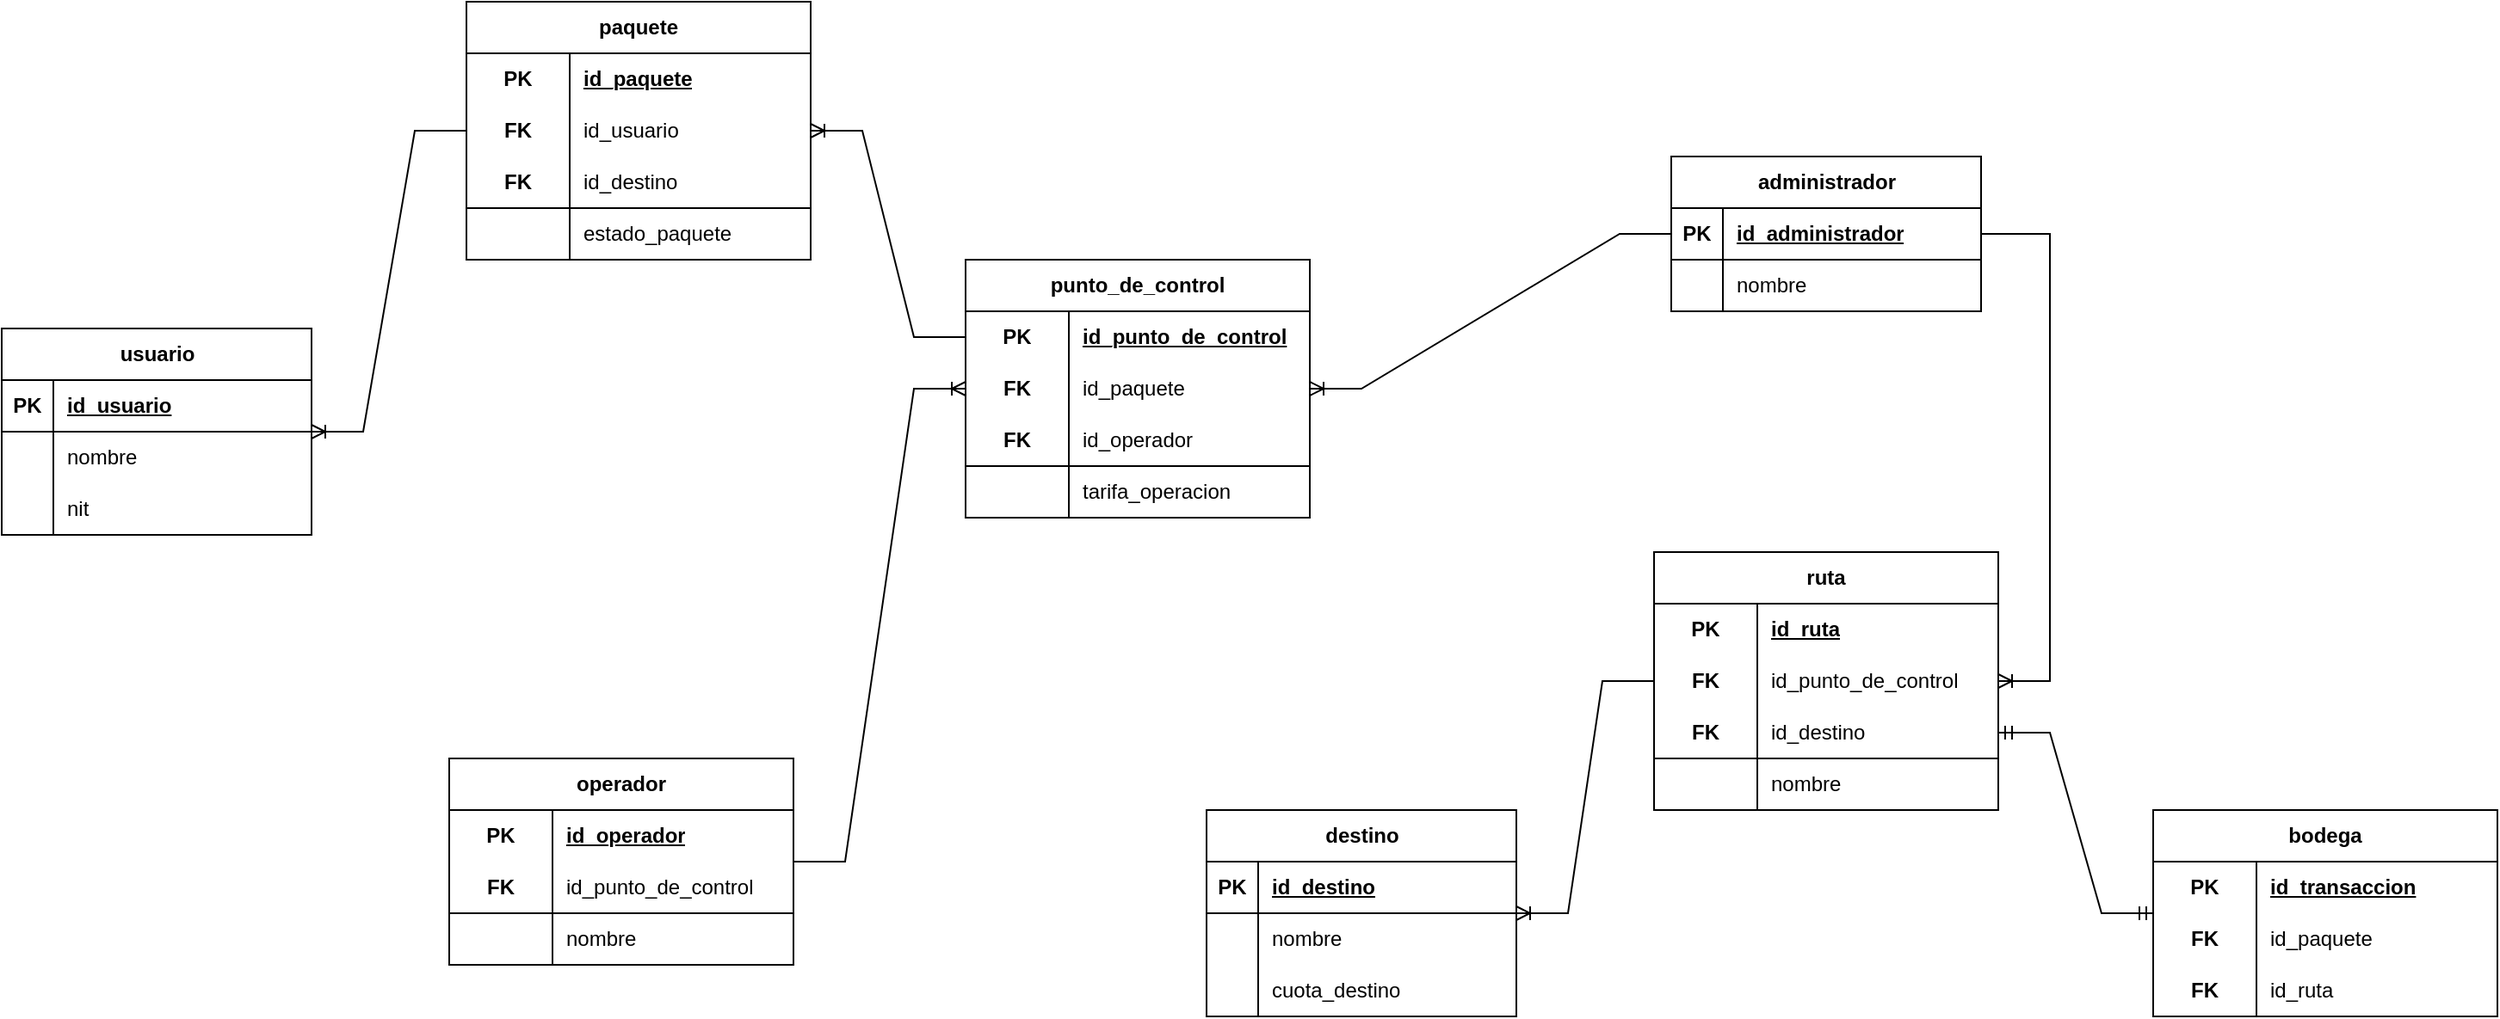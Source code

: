<mxfile version="24.1.0" type="device">
  <diagram id="ZozHnDxV8kg3TTQQIBFo" name="Página-1">
    <mxGraphModel dx="1035" dy="558" grid="0" gridSize="10" guides="1" tooltips="1" connect="1" arrows="1" fold="1" page="1" pageScale="1" pageWidth="850" pageHeight="1100" math="0" shadow="0">
      <root>
        <mxCell id="0" />
        <mxCell id="1" parent="0" />
        <mxCell id="8LuwT_HgkEghB61mVPU8-4" value="&lt;font style=&quot;vertical-align: inherit;&quot;&gt;&lt;font style=&quot;vertical-align: inherit;&quot;&gt;administrador&lt;/font&gt;&lt;/font&gt;" style="shape=table;startSize=30;container=1;collapsible=1;childLayout=tableLayout;fixedRows=1;rowLines=0;fontStyle=1;align=center;resizeLast=1;html=1;" vertex="1" parent="1">
          <mxGeometry x="1080" y="120" width="180" height="90" as="geometry" />
        </mxCell>
        <mxCell id="8LuwT_HgkEghB61mVPU8-5" value="" style="shape=tableRow;horizontal=0;startSize=0;swimlaneHead=0;swimlaneBody=0;fillColor=none;collapsible=0;dropTarget=0;points=[[0,0.5],[1,0.5]];portConstraint=eastwest;top=0;left=0;right=0;bottom=1;" vertex="1" parent="8LuwT_HgkEghB61mVPU8-4">
          <mxGeometry y="30" width="180" height="30" as="geometry" />
        </mxCell>
        <mxCell id="8LuwT_HgkEghB61mVPU8-6" value="PK" style="shape=partialRectangle;connectable=0;fillColor=none;top=0;left=0;bottom=0;right=0;fontStyle=1;overflow=hidden;whiteSpace=wrap;html=1;" vertex="1" parent="8LuwT_HgkEghB61mVPU8-5">
          <mxGeometry width="30" height="30" as="geometry">
            <mxRectangle width="30" height="30" as="alternateBounds" />
          </mxGeometry>
        </mxCell>
        <mxCell id="8LuwT_HgkEghB61mVPU8-7" value="&lt;font style=&quot;vertical-align: inherit;&quot;&gt;&lt;font style=&quot;vertical-align: inherit;&quot;&gt;id_administrador&lt;/font&gt;&lt;/font&gt;" style="shape=partialRectangle;connectable=0;fillColor=none;top=0;left=0;bottom=0;right=0;align=left;spacingLeft=6;fontStyle=5;overflow=hidden;whiteSpace=wrap;html=1;" vertex="1" parent="8LuwT_HgkEghB61mVPU8-5">
          <mxGeometry x="30" width="150" height="30" as="geometry">
            <mxRectangle width="150" height="30" as="alternateBounds" />
          </mxGeometry>
        </mxCell>
        <mxCell id="8LuwT_HgkEghB61mVPU8-8" value="" style="shape=tableRow;horizontal=0;startSize=0;swimlaneHead=0;swimlaneBody=0;fillColor=none;collapsible=0;dropTarget=0;points=[[0,0.5],[1,0.5]];portConstraint=eastwest;top=0;left=0;right=0;bottom=0;" vertex="1" parent="8LuwT_HgkEghB61mVPU8-4">
          <mxGeometry y="60" width="180" height="30" as="geometry" />
        </mxCell>
        <mxCell id="8LuwT_HgkEghB61mVPU8-9" value="" style="shape=partialRectangle;connectable=0;fillColor=none;top=0;left=0;bottom=0;right=0;editable=1;overflow=hidden;whiteSpace=wrap;html=1;" vertex="1" parent="8LuwT_HgkEghB61mVPU8-8">
          <mxGeometry width="30" height="30" as="geometry">
            <mxRectangle width="30" height="30" as="alternateBounds" />
          </mxGeometry>
        </mxCell>
        <mxCell id="8LuwT_HgkEghB61mVPU8-10" value="&lt;font style=&quot;vertical-align: inherit;&quot;&gt;&lt;font style=&quot;vertical-align: inherit;&quot;&gt;nombre&lt;/font&gt;&lt;/font&gt;" style="shape=partialRectangle;connectable=0;fillColor=none;top=0;left=0;bottom=0;right=0;align=left;spacingLeft=6;overflow=hidden;whiteSpace=wrap;html=1;" vertex="1" parent="8LuwT_HgkEghB61mVPU8-8">
          <mxGeometry x="30" width="150" height="30" as="geometry">
            <mxRectangle width="150" height="30" as="alternateBounds" />
          </mxGeometry>
        </mxCell>
        <mxCell id="8LuwT_HgkEghB61mVPU8-17" value="&lt;font style=&quot;vertical-align: inherit;&quot;&gt;&lt;font style=&quot;vertical-align: inherit;&quot;&gt;operador&lt;/font&gt;&lt;/font&gt;" style="shape=table;startSize=30;container=1;collapsible=1;childLayout=tableLayout;fixedRows=1;rowLines=0;fontStyle=1;align=center;resizeLast=1;html=1;whiteSpace=wrap;" vertex="1" parent="1">
          <mxGeometry x="370" y="470" width="200" height="120" as="geometry" />
        </mxCell>
        <mxCell id="8LuwT_HgkEghB61mVPU8-18" value="" style="shape=tableRow;horizontal=0;startSize=0;swimlaneHead=0;swimlaneBody=0;fillColor=none;collapsible=0;dropTarget=0;points=[[0,0.5],[1,0.5]];portConstraint=eastwest;top=0;left=0;right=0;bottom=0;html=1;" vertex="1" parent="8LuwT_HgkEghB61mVPU8-17">
          <mxGeometry y="30" width="200" height="30" as="geometry" />
        </mxCell>
        <mxCell id="8LuwT_HgkEghB61mVPU8-19" value="&lt;font style=&quot;vertical-align: inherit;&quot;&gt;&lt;font style=&quot;vertical-align: inherit;&quot;&gt;PK&lt;/font&gt;&lt;/font&gt;" style="shape=partialRectangle;connectable=0;fillColor=none;top=0;left=0;bottom=0;right=0;fontStyle=1;overflow=hidden;html=1;whiteSpace=wrap;" vertex="1" parent="8LuwT_HgkEghB61mVPU8-18">
          <mxGeometry width="60" height="30" as="geometry">
            <mxRectangle width="60" height="30" as="alternateBounds" />
          </mxGeometry>
        </mxCell>
        <mxCell id="8LuwT_HgkEghB61mVPU8-20" value="&lt;font style=&quot;vertical-align: inherit;&quot;&gt;&lt;font style=&quot;vertical-align: inherit;&quot;&gt;id_operador&lt;/font&gt;&lt;/font&gt;" style="shape=partialRectangle;connectable=0;fillColor=none;top=0;left=0;bottom=0;right=0;align=left;spacingLeft=6;fontStyle=5;overflow=hidden;html=1;whiteSpace=wrap;" vertex="1" parent="8LuwT_HgkEghB61mVPU8-18">
          <mxGeometry x="60" width="140" height="30" as="geometry">
            <mxRectangle width="140" height="30" as="alternateBounds" />
          </mxGeometry>
        </mxCell>
        <mxCell id="8LuwT_HgkEghB61mVPU8-21" value="" style="shape=tableRow;horizontal=0;startSize=0;swimlaneHead=0;swimlaneBody=0;fillColor=none;collapsible=0;dropTarget=0;points=[[0,0.5],[1,0.5]];portConstraint=eastwest;top=0;left=0;right=0;bottom=1;html=1;" vertex="1" parent="8LuwT_HgkEghB61mVPU8-17">
          <mxGeometry y="60" width="200" height="30" as="geometry" />
        </mxCell>
        <mxCell id="8LuwT_HgkEghB61mVPU8-22" value="&lt;font style=&quot;vertical-align: inherit;&quot;&gt;&lt;font style=&quot;vertical-align: inherit;&quot;&gt;FK&lt;/font&gt;&lt;/font&gt;" style="shape=partialRectangle;connectable=0;fillColor=none;top=0;left=0;bottom=0;right=0;fontStyle=1;overflow=hidden;html=1;whiteSpace=wrap;" vertex="1" parent="8LuwT_HgkEghB61mVPU8-21">
          <mxGeometry width="60" height="30" as="geometry">
            <mxRectangle width="60" height="30" as="alternateBounds" />
          </mxGeometry>
        </mxCell>
        <mxCell id="8LuwT_HgkEghB61mVPU8-23" value="&lt;font style=&quot;vertical-align: inherit;&quot;&gt;&lt;font style=&quot;vertical-align: inherit;&quot;&gt;id_punto_de_control&lt;/font&gt;&lt;/font&gt;" style="shape=partialRectangle;connectable=0;fillColor=none;top=0;left=0;bottom=0;right=0;align=left;spacingLeft=6;fontStyle=0;overflow=hidden;html=1;whiteSpace=wrap;" vertex="1" parent="8LuwT_HgkEghB61mVPU8-21">
          <mxGeometry x="60" width="140" height="30" as="geometry">
            <mxRectangle width="140" height="30" as="alternateBounds" />
          </mxGeometry>
        </mxCell>
        <mxCell id="8LuwT_HgkEghB61mVPU8-24" value="" style="shape=tableRow;horizontal=0;startSize=0;swimlaneHead=0;swimlaneBody=0;fillColor=none;collapsible=0;dropTarget=0;points=[[0,0.5],[1,0.5]];portConstraint=eastwest;top=0;left=0;right=0;bottom=0;html=1;" vertex="1" parent="8LuwT_HgkEghB61mVPU8-17">
          <mxGeometry y="90" width="200" height="30" as="geometry" />
        </mxCell>
        <mxCell id="8LuwT_HgkEghB61mVPU8-25" value="" style="shape=partialRectangle;connectable=0;fillColor=none;top=0;left=0;bottom=0;right=0;editable=1;overflow=hidden;html=1;whiteSpace=wrap;" vertex="1" parent="8LuwT_HgkEghB61mVPU8-24">
          <mxGeometry width="60" height="30" as="geometry">
            <mxRectangle width="60" height="30" as="alternateBounds" />
          </mxGeometry>
        </mxCell>
        <mxCell id="8LuwT_HgkEghB61mVPU8-26" value="nombre" style="shape=partialRectangle;connectable=0;fillColor=none;top=0;left=0;bottom=0;right=0;align=left;spacingLeft=6;overflow=hidden;html=1;whiteSpace=wrap;" vertex="1" parent="8LuwT_HgkEghB61mVPU8-24">
          <mxGeometry x="60" width="140" height="30" as="geometry">
            <mxRectangle width="140" height="30" as="alternateBounds" />
          </mxGeometry>
        </mxCell>
        <mxCell id="8LuwT_HgkEghB61mVPU8-33" value="punto_de_control" style="shape=table;startSize=30;container=1;collapsible=1;childLayout=tableLayout;fixedRows=1;rowLines=0;fontStyle=1;align=center;resizeLast=1;html=1;whiteSpace=wrap;" vertex="1" parent="1">
          <mxGeometry x="670" y="180" width="200" height="150" as="geometry" />
        </mxCell>
        <mxCell id="8LuwT_HgkEghB61mVPU8-52" value="" style="shape=tableRow;horizontal=0;startSize=0;swimlaneHead=0;swimlaneBody=0;fillColor=none;collapsible=0;dropTarget=0;points=[[0,0.5],[1,0.5]];portConstraint=eastwest;top=0;left=0;right=0;bottom=0;html=1;" vertex="1" parent="8LuwT_HgkEghB61mVPU8-33">
          <mxGeometry y="30" width="200" height="30" as="geometry" />
        </mxCell>
        <mxCell id="8LuwT_HgkEghB61mVPU8-53" value="PK" style="shape=partialRectangle;connectable=0;fillColor=none;top=0;left=0;bottom=0;right=0;fontStyle=1;overflow=hidden;html=1;whiteSpace=wrap;" vertex="1" parent="8LuwT_HgkEghB61mVPU8-52">
          <mxGeometry width="60" height="30" as="geometry">
            <mxRectangle width="60" height="30" as="alternateBounds" />
          </mxGeometry>
        </mxCell>
        <mxCell id="8LuwT_HgkEghB61mVPU8-54" value="id_punto_de_control" style="shape=partialRectangle;connectable=0;fillColor=none;top=0;left=0;bottom=0;right=0;align=left;spacingLeft=6;fontStyle=5;overflow=hidden;html=1;whiteSpace=wrap;" vertex="1" parent="8LuwT_HgkEghB61mVPU8-52">
          <mxGeometry x="60" width="140" height="30" as="geometry">
            <mxRectangle width="140" height="30" as="alternateBounds" />
          </mxGeometry>
        </mxCell>
        <mxCell id="8LuwT_HgkEghB61mVPU8-34" value="" style="shape=tableRow;horizontal=0;startSize=0;swimlaneHead=0;swimlaneBody=0;fillColor=none;collapsible=0;dropTarget=0;points=[[0,0.5],[1,0.5]];portConstraint=eastwest;top=0;left=0;right=0;bottom=0;html=1;" vertex="1" parent="8LuwT_HgkEghB61mVPU8-33">
          <mxGeometry y="60" width="200" height="30" as="geometry" />
        </mxCell>
        <mxCell id="8LuwT_HgkEghB61mVPU8-35" value="FK" style="shape=partialRectangle;connectable=0;fillColor=none;top=0;left=0;bottom=0;right=0;fontStyle=1;overflow=hidden;html=1;whiteSpace=wrap;" vertex="1" parent="8LuwT_HgkEghB61mVPU8-34">
          <mxGeometry width="60" height="30" as="geometry">
            <mxRectangle width="60" height="30" as="alternateBounds" />
          </mxGeometry>
        </mxCell>
        <mxCell id="8LuwT_HgkEghB61mVPU8-36" value="id_paquete" style="shape=partialRectangle;connectable=0;fillColor=none;top=0;left=0;bottom=0;right=0;align=left;spacingLeft=6;fontStyle=0;overflow=hidden;html=1;whiteSpace=wrap;" vertex="1" parent="8LuwT_HgkEghB61mVPU8-34">
          <mxGeometry x="60" width="140" height="30" as="geometry">
            <mxRectangle width="140" height="30" as="alternateBounds" />
          </mxGeometry>
        </mxCell>
        <mxCell id="8LuwT_HgkEghB61mVPU8-37" value="" style="shape=tableRow;horizontal=0;startSize=0;swimlaneHead=0;swimlaneBody=0;fillColor=none;collapsible=0;dropTarget=0;points=[[0,0.5],[1,0.5]];portConstraint=eastwest;top=0;left=0;right=0;bottom=1;html=1;" vertex="1" parent="8LuwT_HgkEghB61mVPU8-33">
          <mxGeometry y="90" width="200" height="30" as="geometry" />
        </mxCell>
        <mxCell id="8LuwT_HgkEghB61mVPU8-38" value="FK" style="shape=partialRectangle;connectable=0;fillColor=none;top=0;left=0;bottom=0;right=0;fontStyle=1;overflow=hidden;html=1;whiteSpace=wrap;" vertex="1" parent="8LuwT_HgkEghB61mVPU8-37">
          <mxGeometry width="60" height="30" as="geometry">
            <mxRectangle width="60" height="30" as="alternateBounds" />
          </mxGeometry>
        </mxCell>
        <mxCell id="8LuwT_HgkEghB61mVPU8-39" value="id_operador" style="shape=partialRectangle;connectable=0;fillColor=none;top=0;left=0;bottom=0;right=0;align=left;spacingLeft=6;fontStyle=0;overflow=hidden;html=1;whiteSpace=wrap;" vertex="1" parent="8LuwT_HgkEghB61mVPU8-37">
          <mxGeometry x="60" width="140" height="30" as="geometry">
            <mxRectangle width="140" height="30" as="alternateBounds" />
          </mxGeometry>
        </mxCell>
        <mxCell id="8LuwT_HgkEghB61mVPU8-40" value="" style="shape=tableRow;horizontal=0;startSize=0;swimlaneHead=0;swimlaneBody=0;fillColor=none;collapsible=0;dropTarget=0;points=[[0,0.5],[1,0.5]];portConstraint=eastwest;top=0;left=0;right=0;bottom=0;html=1;" vertex="1" parent="8LuwT_HgkEghB61mVPU8-33">
          <mxGeometry y="120" width="200" height="30" as="geometry" />
        </mxCell>
        <mxCell id="8LuwT_HgkEghB61mVPU8-41" value="" style="shape=partialRectangle;connectable=0;fillColor=none;top=0;left=0;bottom=0;right=0;editable=1;overflow=hidden;html=1;whiteSpace=wrap;" vertex="1" parent="8LuwT_HgkEghB61mVPU8-40">
          <mxGeometry width="60" height="30" as="geometry">
            <mxRectangle width="60" height="30" as="alternateBounds" />
          </mxGeometry>
        </mxCell>
        <mxCell id="8LuwT_HgkEghB61mVPU8-42" value="tarifa_operacion" style="shape=partialRectangle;connectable=0;fillColor=none;top=0;left=0;bottom=0;right=0;align=left;spacingLeft=6;overflow=hidden;html=1;whiteSpace=wrap;" vertex="1" parent="8LuwT_HgkEghB61mVPU8-40">
          <mxGeometry x="60" width="140" height="30" as="geometry">
            <mxRectangle width="140" height="30" as="alternateBounds" />
          </mxGeometry>
        </mxCell>
        <mxCell id="8LuwT_HgkEghB61mVPU8-68" value="paquete" style="shape=table;startSize=30;container=1;collapsible=1;childLayout=tableLayout;fixedRows=1;rowLines=0;fontStyle=1;align=center;resizeLast=1;html=1;whiteSpace=wrap;" vertex="1" parent="1">
          <mxGeometry x="380" y="30" width="200" height="150" as="geometry" />
        </mxCell>
        <mxCell id="8LuwT_HgkEghB61mVPU8-69" value="" style="shape=tableRow;horizontal=0;startSize=0;swimlaneHead=0;swimlaneBody=0;fillColor=none;collapsible=0;dropTarget=0;points=[[0,0.5],[1,0.5]];portConstraint=eastwest;top=0;left=0;right=0;bottom=0;html=1;" vertex="1" parent="8LuwT_HgkEghB61mVPU8-68">
          <mxGeometry y="30" width="200" height="30" as="geometry" />
        </mxCell>
        <mxCell id="8LuwT_HgkEghB61mVPU8-70" value="PK" style="shape=partialRectangle;connectable=0;fillColor=none;top=0;left=0;bottom=0;right=0;fontStyle=1;overflow=hidden;html=1;whiteSpace=wrap;" vertex="1" parent="8LuwT_HgkEghB61mVPU8-69">
          <mxGeometry width="60" height="30" as="geometry">
            <mxRectangle width="60" height="30" as="alternateBounds" />
          </mxGeometry>
        </mxCell>
        <mxCell id="8LuwT_HgkEghB61mVPU8-71" value="id_paquete" style="shape=partialRectangle;connectable=0;fillColor=none;top=0;left=0;bottom=0;right=0;align=left;spacingLeft=6;fontStyle=5;overflow=hidden;html=1;whiteSpace=wrap;" vertex="1" parent="8LuwT_HgkEghB61mVPU8-69">
          <mxGeometry x="60" width="140" height="30" as="geometry">
            <mxRectangle width="140" height="30" as="alternateBounds" />
          </mxGeometry>
        </mxCell>
        <mxCell id="8LuwT_HgkEghB61mVPU8-72" value="" style="shape=tableRow;horizontal=0;startSize=0;swimlaneHead=0;swimlaneBody=0;fillColor=none;collapsible=0;dropTarget=0;points=[[0,0.5],[1,0.5]];portConstraint=eastwest;top=0;left=0;right=0;bottom=0;html=1;" vertex="1" parent="8LuwT_HgkEghB61mVPU8-68">
          <mxGeometry y="60" width="200" height="30" as="geometry" />
        </mxCell>
        <mxCell id="8LuwT_HgkEghB61mVPU8-73" value="FK" style="shape=partialRectangle;connectable=0;fillColor=none;top=0;left=0;bottom=0;right=0;fontStyle=1;overflow=hidden;html=1;whiteSpace=wrap;" vertex="1" parent="8LuwT_HgkEghB61mVPU8-72">
          <mxGeometry width="60" height="30" as="geometry">
            <mxRectangle width="60" height="30" as="alternateBounds" />
          </mxGeometry>
        </mxCell>
        <mxCell id="8LuwT_HgkEghB61mVPU8-74" value="id_usuario" style="shape=partialRectangle;connectable=0;fillColor=none;top=0;left=0;bottom=0;right=0;align=left;spacingLeft=6;fontStyle=0;overflow=hidden;html=1;whiteSpace=wrap;" vertex="1" parent="8LuwT_HgkEghB61mVPU8-72">
          <mxGeometry x="60" width="140" height="30" as="geometry">
            <mxRectangle width="140" height="30" as="alternateBounds" />
          </mxGeometry>
        </mxCell>
        <mxCell id="8LuwT_HgkEghB61mVPU8-75" value="" style="shape=tableRow;horizontal=0;startSize=0;swimlaneHead=0;swimlaneBody=0;fillColor=none;collapsible=0;dropTarget=0;points=[[0,0.5],[1,0.5]];portConstraint=eastwest;top=0;left=0;right=0;bottom=1;html=1;" vertex="1" parent="8LuwT_HgkEghB61mVPU8-68">
          <mxGeometry y="90" width="200" height="30" as="geometry" />
        </mxCell>
        <mxCell id="8LuwT_HgkEghB61mVPU8-76" value="FK" style="shape=partialRectangle;connectable=0;fillColor=none;top=0;left=0;bottom=0;right=0;fontStyle=1;overflow=hidden;html=1;whiteSpace=wrap;" vertex="1" parent="8LuwT_HgkEghB61mVPU8-75">
          <mxGeometry width="60" height="30" as="geometry">
            <mxRectangle width="60" height="30" as="alternateBounds" />
          </mxGeometry>
        </mxCell>
        <mxCell id="8LuwT_HgkEghB61mVPU8-77" value="id_destino" style="shape=partialRectangle;connectable=0;fillColor=none;top=0;left=0;bottom=0;right=0;align=left;spacingLeft=6;fontStyle=0;overflow=hidden;html=1;whiteSpace=wrap;" vertex="1" parent="8LuwT_HgkEghB61mVPU8-75">
          <mxGeometry x="60" width="140" height="30" as="geometry">
            <mxRectangle width="140" height="30" as="alternateBounds" />
          </mxGeometry>
        </mxCell>
        <mxCell id="8LuwT_HgkEghB61mVPU8-78" value="" style="shape=tableRow;horizontal=0;startSize=0;swimlaneHead=0;swimlaneBody=0;fillColor=none;collapsible=0;dropTarget=0;points=[[0,0.5],[1,0.5]];portConstraint=eastwest;top=0;left=0;right=0;bottom=0;html=1;" vertex="1" parent="8LuwT_HgkEghB61mVPU8-68">
          <mxGeometry y="120" width="200" height="30" as="geometry" />
        </mxCell>
        <mxCell id="8LuwT_HgkEghB61mVPU8-79" value="" style="shape=partialRectangle;connectable=0;fillColor=none;top=0;left=0;bottom=0;right=0;editable=1;overflow=hidden;html=1;whiteSpace=wrap;" vertex="1" parent="8LuwT_HgkEghB61mVPU8-78">
          <mxGeometry width="60" height="30" as="geometry">
            <mxRectangle width="60" height="30" as="alternateBounds" />
          </mxGeometry>
        </mxCell>
        <mxCell id="8LuwT_HgkEghB61mVPU8-80" value="estado_paquete" style="shape=partialRectangle;connectable=0;fillColor=none;top=0;left=0;bottom=0;right=0;align=left;spacingLeft=6;overflow=hidden;html=1;whiteSpace=wrap;" vertex="1" parent="8LuwT_HgkEghB61mVPU8-78">
          <mxGeometry x="60" width="140" height="30" as="geometry">
            <mxRectangle width="140" height="30" as="alternateBounds" />
          </mxGeometry>
        </mxCell>
        <mxCell id="8LuwT_HgkEghB61mVPU8-81" value="ruta" style="shape=table;startSize=30;container=1;collapsible=1;childLayout=tableLayout;fixedRows=1;rowLines=0;fontStyle=1;align=center;resizeLast=1;html=1;whiteSpace=wrap;" vertex="1" parent="1">
          <mxGeometry x="1070" y="350" width="200" height="150" as="geometry" />
        </mxCell>
        <mxCell id="8LuwT_HgkEghB61mVPU8-82" value="" style="shape=tableRow;horizontal=0;startSize=0;swimlaneHead=0;swimlaneBody=0;fillColor=none;collapsible=0;dropTarget=0;points=[[0,0.5],[1,0.5]];portConstraint=eastwest;top=0;left=0;right=0;bottom=0;html=1;" vertex="1" parent="8LuwT_HgkEghB61mVPU8-81">
          <mxGeometry y="30" width="200" height="30" as="geometry" />
        </mxCell>
        <mxCell id="8LuwT_HgkEghB61mVPU8-83" value="PK" style="shape=partialRectangle;connectable=0;fillColor=none;top=0;left=0;bottom=0;right=0;fontStyle=1;overflow=hidden;html=1;whiteSpace=wrap;" vertex="1" parent="8LuwT_HgkEghB61mVPU8-82">
          <mxGeometry width="60" height="30" as="geometry">
            <mxRectangle width="60" height="30" as="alternateBounds" />
          </mxGeometry>
        </mxCell>
        <mxCell id="8LuwT_HgkEghB61mVPU8-84" value="id_ruta" style="shape=partialRectangle;connectable=0;fillColor=none;top=0;left=0;bottom=0;right=0;align=left;spacingLeft=6;fontStyle=5;overflow=hidden;html=1;whiteSpace=wrap;" vertex="1" parent="8LuwT_HgkEghB61mVPU8-82">
          <mxGeometry x="60" width="140" height="30" as="geometry">
            <mxRectangle width="140" height="30" as="alternateBounds" />
          </mxGeometry>
        </mxCell>
        <mxCell id="8LuwT_HgkEghB61mVPU8-85" value="" style="shape=tableRow;horizontal=0;startSize=0;swimlaneHead=0;swimlaneBody=0;fillColor=none;collapsible=0;dropTarget=0;points=[[0,0.5],[1,0.5]];portConstraint=eastwest;top=0;left=0;right=0;bottom=0;html=1;" vertex="1" parent="8LuwT_HgkEghB61mVPU8-81">
          <mxGeometry y="60" width="200" height="30" as="geometry" />
        </mxCell>
        <mxCell id="8LuwT_HgkEghB61mVPU8-86" value="FK" style="shape=partialRectangle;connectable=0;fillColor=none;top=0;left=0;bottom=0;right=0;fontStyle=1;overflow=hidden;html=1;whiteSpace=wrap;" vertex="1" parent="8LuwT_HgkEghB61mVPU8-85">
          <mxGeometry width="60" height="30" as="geometry">
            <mxRectangle width="60" height="30" as="alternateBounds" />
          </mxGeometry>
        </mxCell>
        <mxCell id="8LuwT_HgkEghB61mVPU8-87" value="id_punto_de_control" style="shape=partialRectangle;connectable=0;fillColor=none;top=0;left=0;bottom=0;right=0;align=left;spacingLeft=6;fontStyle=0;overflow=hidden;html=1;whiteSpace=wrap;" vertex="1" parent="8LuwT_HgkEghB61mVPU8-85">
          <mxGeometry x="60" width="140" height="30" as="geometry">
            <mxRectangle width="140" height="30" as="alternateBounds" />
          </mxGeometry>
        </mxCell>
        <mxCell id="8LuwT_HgkEghB61mVPU8-88" value="" style="shape=tableRow;horizontal=0;startSize=0;swimlaneHead=0;swimlaneBody=0;fillColor=none;collapsible=0;dropTarget=0;points=[[0,0.5],[1,0.5]];portConstraint=eastwest;top=0;left=0;right=0;bottom=1;html=1;" vertex="1" parent="8LuwT_HgkEghB61mVPU8-81">
          <mxGeometry y="90" width="200" height="30" as="geometry" />
        </mxCell>
        <mxCell id="8LuwT_HgkEghB61mVPU8-89" value="FK" style="shape=partialRectangle;connectable=0;fillColor=none;top=0;left=0;bottom=0;right=0;fontStyle=1;overflow=hidden;html=1;whiteSpace=wrap;" vertex="1" parent="8LuwT_HgkEghB61mVPU8-88">
          <mxGeometry width="60" height="30" as="geometry">
            <mxRectangle width="60" height="30" as="alternateBounds" />
          </mxGeometry>
        </mxCell>
        <mxCell id="8LuwT_HgkEghB61mVPU8-90" value="id_destino" style="shape=partialRectangle;connectable=0;fillColor=none;top=0;left=0;bottom=0;right=0;align=left;spacingLeft=6;fontStyle=0;overflow=hidden;html=1;whiteSpace=wrap;" vertex="1" parent="8LuwT_HgkEghB61mVPU8-88">
          <mxGeometry x="60" width="140" height="30" as="geometry">
            <mxRectangle width="140" height="30" as="alternateBounds" />
          </mxGeometry>
        </mxCell>
        <mxCell id="8LuwT_HgkEghB61mVPU8-91" value="" style="shape=tableRow;horizontal=0;startSize=0;swimlaneHead=0;swimlaneBody=0;fillColor=none;collapsible=0;dropTarget=0;points=[[0,0.5],[1,0.5]];portConstraint=eastwest;top=0;left=0;right=0;bottom=0;html=1;" vertex="1" parent="8LuwT_HgkEghB61mVPU8-81">
          <mxGeometry y="120" width="200" height="30" as="geometry" />
        </mxCell>
        <mxCell id="8LuwT_HgkEghB61mVPU8-92" value="" style="shape=partialRectangle;connectable=0;fillColor=none;top=0;left=0;bottom=0;right=0;editable=1;overflow=hidden;html=1;whiteSpace=wrap;" vertex="1" parent="8LuwT_HgkEghB61mVPU8-91">
          <mxGeometry width="60" height="30" as="geometry">
            <mxRectangle width="60" height="30" as="alternateBounds" />
          </mxGeometry>
        </mxCell>
        <mxCell id="8LuwT_HgkEghB61mVPU8-93" value="nombre" style="shape=partialRectangle;connectable=0;fillColor=none;top=0;left=0;bottom=0;right=0;align=left;spacingLeft=6;overflow=hidden;html=1;whiteSpace=wrap;" vertex="1" parent="8LuwT_HgkEghB61mVPU8-91">
          <mxGeometry x="60" width="140" height="30" as="geometry">
            <mxRectangle width="140" height="30" as="alternateBounds" />
          </mxGeometry>
        </mxCell>
        <mxCell id="8LuwT_HgkEghB61mVPU8-107" value="usuario" style="shape=table;startSize=30;container=1;collapsible=1;childLayout=tableLayout;fixedRows=1;rowLines=0;fontStyle=1;align=center;resizeLast=1;html=1;" vertex="1" parent="1">
          <mxGeometry x="110" y="220" width="180" height="120" as="geometry" />
        </mxCell>
        <mxCell id="8LuwT_HgkEghB61mVPU8-108" value="" style="shape=tableRow;horizontal=0;startSize=0;swimlaneHead=0;swimlaneBody=0;fillColor=none;collapsible=0;dropTarget=0;points=[[0,0.5],[1,0.5]];portConstraint=eastwest;top=0;left=0;right=0;bottom=1;" vertex="1" parent="8LuwT_HgkEghB61mVPU8-107">
          <mxGeometry y="30" width="180" height="30" as="geometry" />
        </mxCell>
        <mxCell id="8LuwT_HgkEghB61mVPU8-109" value="PK" style="shape=partialRectangle;connectable=0;fillColor=none;top=0;left=0;bottom=0;right=0;fontStyle=1;overflow=hidden;whiteSpace=wrap;html=1;" vertex="1" parent="8LuwT_HgkEghB61mVPU8-108">
          <mxGeometry width="30" height="30" as="geometry">
            <mxRectangle width="30" height="30" as="alternateBounds" />
          </mxGeometry>
        </mxCell>
        <mxCell id="8LuwT_HgkEghB61mVPU8-110" value="&lt;font style=&quot;vertical-align: inherit;&quot;&gt;&lt;font style=&quot;vertical-align: inherit;&quot;&gt;id_usuario&lt;/font&gt;&lt;/font&gt;" style="shape=partialRectangle;connectable=0;fillColor=none;top=0;left=0;bottom=0;right=0;align=left;spacingLeft=6;fontStyle=5;overflow=hidden;whiteSpace=wrap;html=1;" vertex="1" parent="8LuwT_HgkEghB61mVPU8-108">
          <mxGeometry x="30" width="150" height="30" as="geometry">
            <mxRectangle width="150" height="30" as="alternateBounds" />
          </mxGeometry>
        </mxCell>
        <mxCell id="8LuwT_HgkEghB61mVPU8-111" value="" style="shape=tableRow;horizontal=0;startSize=0;swimlaneHead=0;swimlaneBody=0;fillColor=none;collapsible=0;dropTarget=0;points=[[0,0.5],[1,0.5]];portConstraint=eastwest;top=0;left=0;right=0;bottom=0;" vertex="1" parent="8LuwT_HgkEghB61mVPU8-107">
          <mxGeometry y="60" width="180" height="30" as="geometry" />
        </mxCell>
        <mxCell id="8LuwT_HgkEghB61mVPU8-112" value="" style="shape=partialRectangle;connectable=0;fillColor=none;top=0;left=0;bottom=0;right=0;editable=1;overflow=hidden;whiteSpace=wrap;html=1;" vertex="1" parent="8LuwT_HgkEghB61mVPU8-111">
          <mxGeometry width="30" height="30" as="geometry">
            <mxRectangle width="30" height="30" as="alternateBounds" />
          </mxGeometry>
        </mxCell>
        <mxCell id="8LuwT_HgkEghB61mVPU8-113" value="&lt;font style=&quot;vertical-align: inherit;&quot;&gt;&lt;font style=&quot;vertical-align: inherit;&quot;&gt;nombre&lt;/font&gt;&lt;/font&gt;" style="shape=partialRectangle;connectable=0;fillColor=none;top=0;left=0;bottom=0;right=0;align=left;spacingLeft=6;overflow=hidden;whiteSpace=wrap;html=1;" vertex="1" parent="8LuwT_HgkEghB61mVPU8-111">
          <mxGeometry x="30" width="150" height="30" as="geometry">
            <mxRectangle width="150" height="30" as="alternateBounds" />
          </mxGeometry>
        </mxCell>
        <mxCell id="8LuwT_HgkEghB61mVPU8-114" value="" style="shape=tableRow;horizontal=0;startSize=0;swimlaneHead=0;swimlaneBody=0;fillColor=none;collapsible=0;dropTarget=0;points=[[0,0.5],[1,0.5]];portConstraint=eastwest;top=0;left=0;right=0;bottom=0;" vertex="1" parent="8LuwT_HgkEghB61mVPU8-107">
          <mxGeometry y="90" width="180" height="30" as="geometry" />
        </mxCell>
        <mxCell id="8LuwT_HgkEghB61mVPU8-115" value="" style="shape=partialRectangle;connectable=0;fillColor=none;top=0;left=0;bottom=0;right=0;editable=1;overflow=hidden;whiteSpace=wrap;html=1;" vertex="1" parent="8LuwT_HgkEghB61mVPU8-114">
          <mxGeometry width="30" height="30" as="geometry">
            <mxRectangle width="30" height="30" as="alternateBounds" />
          </mxGeometry>
        </mxCell>
        <mxCell id="8LuwT_HgkEghB61mVPU8-116" value="&lt;font style=&quot;vertical-align: inherit;&quot;&gt;&lt;font style=&quot;vertical-align: inherit;&quot;&gt;nit&lt;/font&gt;&lt;/font&gt;" style="shape=partialRectangle;connectable=0;fillColor=none;top=0;left=0;bottom=0;right=0;align=left;spacingLeft=6;overflow=hidden;whiteSpace=wrap;html=1;" vertex="1" parent="8LuwT_HgkEghB61mVPU8-114">
          <mxGeometry x="30" width="150" height="30" as="geometry">
            <mxRectangle width="150" height="30" as="alternateBounds" />
          </mxGeometry>
        </mxCell>
        <mxCell id="8LuwT_HgkEghB61mVPU8-130" value="bodega" style="shape=table;startSize=30;container=1;collapsible=1;childLayout=tableLayout;fixedRows=1;rowLines=0;fontStyle=1;align=center;resizeLast=1;html=1;whiteSpace=wrap;" vertex="1" parent="1">
          <mxGeometry x="1360" y="500" width="200" height="120" as="geometry" />
        </mxCell>
        <mxCell id="8LuwT_HgkEghB61mVPU8-131" value="" style="shape=tableRow;horizontal=0;startSize=0;swimlaneHead=0;swimlaneBody=0;fillColor=none;collapsible=0;dropTarget=0;points=[[0,0.5],[1,0.5]];portConstraint=eastwest;top=0;left=0;right=0;bottom=0;html=1;" vertex="1" parent="8LuwT_HgkEghB61mVPU8-130">
          <mxGeometry y="30" width="200" height="30" as="geometry" />
        </mxCell>
        <mxCell id="8LuwT_HgkEghB61mVPU8-132" value="PK" style="shape=partialRectangle;connectable=0;fillColor=none;top=0;left=0;bottom=0;right=0;fontStyle=1;overflow=hidden;html=1;whiteSpace=wrap;" vertex="1" parent="8LuwT_HgkEghB61mVPU8-131">
          <mxGeometry width="60" height="30" as="geometry">
            <mxRectangle width="60" height="30" as="alternateBounds" />
          </mxGeometry>
        </mxCell>
        <mxCell id="8LuwT_HgkEghB61mVPU8-133" value="id_transaccion" style="shape=partialRectangle;connectable=0;fillColor=none;top=0;left=0;bottom=0;right=0;align=left;spacingLeft=6;fontStyle=5;overflow=hidden;html=1;whiteSpace=wrap;" vertex="1" parent="8LuwT_HgkEghB61mVPU8-131">
          <mxGeometry x="60" width="140" height="30" as="geometry">
            <mxRectangle width="140" height="30" as="alternateBounds" />
          </mxGeometry>
        </mxCell>
        <mxCell id="8LuwT_HgkEghB61mVPU8-134" value="" style="shape=tableRow;horizontal=0;startSize=0;swimlaneHead=0;swimlaneBody=0;fillColor=none;collapsible=0;dropTarget=0;points=[[0,0.5],[1,0.5]];portConstraint=eastwest;top=0;left=0;right=0;bottom=0;html=1;" vertex="1" parent="8LuwT_HgkEghB61mVPU8-130">
          <mxGeometry y="60" width="200" height="30" as="geometry" />
        </mxCell>
        <mxCell id="8LuwT_HgkEghB61mVPU8-135" value="FK" style="shape=partialRectangle;connectable=0;fillColor=none;top=0;left=0;bottom=0;right=0;fontStyle=1;overflow=hidden;html=1;whiteSpace=wrap;" vertex="1" parent="8LuwT_HgkEghB61mVPU8-134">
          <mxGeometry width="60" height="30" as="geometry">
            <mxRectangle width="60" height="30" as="alternateBounds" />
          </mxGeometry>
        </mxCell>
        <mxCell id="8LuwT_HgkEghB61mVPU8-136" value="id_paquete" style="shape=partialRectangle;connectable=0;fillColor=none;top=0;left=0;bottom=0;right=0;align=left;spacingLeft=6;fontStyle=0;overflow=hidden;html=1;whiteSpace=wrap;" vertex="1" parent="8LuwT_HgkEghB61mVPU8-134">
          <mxGeometry x="60" width="140" height="30" as="geometry">
            <mxRectangle width="140" height="30" as="alternateBounds" />
          </mxGeometry>
        </mxCell>
        <mxCell id="8LuwT_HgkEghB61mVPU8-137" value="" style="shape=tableRow;horizontal=0;startSize=0;swimlaneHead=0;swimlaneBody=0;fillColor=none;collapsible=0;dropTarget=0;points=[[0,0.5],[1,0.5]];portConstraint=eastwest;top=0;left=0;right=0;bottom=1;html=1;" vertex="1" parent="8LuwT_HgkEghB61mVPU8-130">
          <mxGeometry y="90" width="200" height="30" as="geometry" />
        </mxCell>
        <mxCell id="8LuwT_HgkEghB61mVPU8-138" value="FK" style="shape=partialRectangle;connectable=0;fillColor=none;top=0;left=0;bottom=0;right=0;fontStyle=1;overflow=hidden;html=1;whiteSpace=wrap;" vertex="1" parent="8LuwT_HgkEghB61mVPU8-137">
          <mxGeometry width="60" height="30" as="geometry">
            <mxRectangle width="60" height="30" as="alternateBounds" />
          </mxGeometry>
        </mxCell>
        <mxCell id="8LuwT_HgkEghB61mVPU8-139" value="id_ruta" style="shape=partialRectangle;connectable=0;fillColor=none;top=0;left=0;bottom=0;right=0;align=left;spacingLeft=6;fontStyle=0;overflow=hidden;html=1;whiteSpace=wrap;" vertex="1" parent="8LuwT_HgkEghB61mVPU8-137">
          <mxGeometry x="60" width="140" height="30" as="geometry">
            <mxRectangle width="140" height="30" as="alternateBounds" />
          </mxGeometry>
        </mxCell>
        <mxCell id="8LuwT_HgkEghB61mVPU8-143" value="&lt;font style=&quot;vertical-align: inherit;&quot;&gt;&lt;font style=&quot;vertical-align: inherit;&quot;&gt;destino&lt;/font&gt;&lt;/font&gt;" style="shape=table;startSize=30;container=1;collapsible=1;childLayout=tableLayout;fixedRows=1;rowLines=0;fontStyle=1;align=center;resizeLast=1;html=1;" vertex="1" parent="1">
          <mxGeometry x="810" y="500" width="180" height="120" as="geometry" />
        </mxCell>
        <mxCell id="8LuwT_HgkEghB61mVPU8-144" value="" style="shape=tableRow;horizontal=0;startSize=0;swimlaneHead=0;swimlaneBody=0;fillColor=none;collapsible=0;dropTarget=0;points=[[0,0.5],[1,0.5]];portConstraint=eastwest;top=0;left=0;right=0;bottom=1;" vertex="1" parent="8LuwT_HgkEghB61mVPU8-143">
          <mxGeometry y="30" width="180" height="30" as="geometry" />
        </mxCell>
        <mxCell id="8LuwT_HgkEghB61mVPU8-145" value="PK" style="shape=partialRectangle;connectable=0;fillColor=none;top=0;left=0;bottom=0;right=0;fontStyle=1;overflow=hidden;whiteSpace=wrap;html=1;" vertex="1" parent="8LuwT_HgkEghB61mVPU8-144">
          <mxGeometry width="30" height="30" as="geometry">
            <mxRectangle width="30" height="30" as="alternateBounds" />
          </mxGeometry>
        </mxCell>
        <mxCell id="8LuwT_HgkEghB61mVPU8-146" value="&lt;font style=&quot;vertical-align: inherit;&quot;&gt;&lt;font style=&quot;vertical-align: inherit;&quot;&gt;id_destino&lt;/font&gt;&lt;/font&gt;" style="shape=partialRectangle;connectable=0;fillColor=none;top=0;left=0;bottom=0;right=0;align=left;spacingLeft=6;fontStyle=5;overflow=hidden;whiteSpace=wrap;html=1;" vertex="1" parent="8LuwT_HgkEghB61mVPU8-144">
          <mxGeometry x="30" width="150" height="30" as="geometry">
            <mxRectangle width="150" height="30" as="alternateBounds" />
          </mxGeometry>
        </mxCell>
        <mxCell id="8LuwT_HgkEghB61mVPU8-147" value="" style="shape=tableRow;horizontal=0;startSize=0;swimlaneHead=0;swimlaneBody=0;fillColor=none;collapsible=0;dropTarget=0;points=[[0,0.5],[1,0.5]];portConstraint=eastwest;top=0;left=0;right=0;bottom=0;" vertex="1" parent="8LuwT_HgkEghB61mVPU8-143">
          <mxGeometry y="60" width="180" height="30" as="geometry" />
        </mxCell>
        <mxCell id="8LuwT_HgkEghB61mVPU8-148" value="" style="shape=partialRectangle;connectable=0;fillColor=none;top=0;left=0;bottom=0;right=0;editable=1;overflow=hidden;whiteSpace=wrap;html=1;" vertex="1" parent="8LuwT_HgkEghB61mVPU8-147">
          <mxGeometry width="30" height="30" as="geometry">
            <mxRectangle width="30" height="30" as="alternateBounds" />
          </mxGeometry>
        </mxCell>
        <mxCell id="8LuwT_HgkEghB61mVPU8-149" value="&lt;font style=&quot;vertical-align: inherit;&quot;&gt;&lt;font style=&quot;vertical-align: inherit;&quot;&gt;nombre&lt;/font&gt;&lt;/font&gt;" style="shape=partialRectangle;connectable=0;fillColor=none;top=0;left=0;bottom=0;right=0;align=left;spacingLeft=6;overflow=hidden;whiteSpace=wrap;html=1;" vertex="1" parent="8LuwT_HgkEghB61mVPU8-147">
          <mxGeometry x="30" width="150" height="30" as="geometry">
            <mxRectangle width="150" height="30" as="alternateBounds" />
          </mxGeometry>
        </mxCell>
        <mxCell id="8LuwT_HgkEghB61mVPU8-150" value="" style="shape=tableRow;horizontal=0;startSize=0;swimlaneHead=0;swimlaneBody=0;fillColor=none;collapsible=0;dropTarget=0;points=[[0,0.5],[1,0.5]];portConstraint=eastwest;top=0;left=0;right=0;bottom=0;" vertex="1" parent="8LuwT_HgkEghB61mVPU8-143">
          <mxGeometry y="90" width="180" height="30" as="geometry" />
        </mxCell>
        <mxCell id="8LuwT_HgkEghB61mVPU8-151" value="" style="shape=partialRectangle;connectable=0;fillColor=none;top=0;left=0;bottom=0;right=0;editable=1;overflow=hidden;whiteSpace=wrap;html=1;" vertex="1" parent="8LuwT_HgkEghB61mVPU8-150">
          <mxGeometry width="30" height="30" as="geometry">
            <mxRectangle width="30" height="30" as="alternateBounds" />
          </mxGeometry>
        </mxCell>
        <mxCell id="8LuwT_HgkEghB61mVPU8-152" value="&lt;font style=&quot;vertical-align: inherit;&quot;&gt;&lt;font style=&quot;vertical-align: inherit;&quot;&gt;cuota_destino&lt;/font&gt;&lt;/font&gt;" style="shape=partialRectangle;connectable=0;fillColor=none;top=0;left=0;bottom=0;right=0;align=left;spacingLeft=6;overflow=hidden;whiteSpace=wrap;html=1;" vertex="1" parent="8LuwT_HgkEghB61mVPU8-150">
          <mxGeometry x="30" width="150" height="30" as="geometry">
            <mxRectangle width="150" height="30" as="alternateBounds" />
          </mxGeometry>
        </mxCell>
        <mxCell id="8LuwT_HgkEghB61mVPU8-153" value="" style="edgeStyle=entityRelationEdgeStyle;fontSize=12;html=1;endArrow=ERoneToMany;rounded=0;" edge="1" parent="1" source="8LuwT_HgkEghB61mVPU8-68" target="8LuwT_HgkEghB61mVPU8-107">
          <mxGeometry width="100" height="100" relative="1" as="geometry">
            <mxPoint x="380" y="330" as="sourcePoint" />
            <mxPoint x="480" y="230" as="targetPoint" />
          </mxGeometry>
        </mxCell>
        <mxCell id="8LuwT_HgkEghB61mVPU8-154" value="" style="edgeStyle=entityRelationEdgeStyle;fontSize=12;html=1;endArrow=ERoneToMany;rounded=0;" edge="1" parent="1" source="8LuwT_HgkEghB61mVPU8-17" target="8LuwT_HgkEghB61mVPU8-33">
          <mxGeometry width="100" height="100" relative="1" as="geometry">
            <mxPoint x="250" y="285" as="sourcePoint" />
            <mxPoint x="330" y="240" as="targetPoint" />
          </mxGeometry>
        </mxCell>
        <mxCell id="8LuwT_HgkEghB61mVPU8-155" value="" style="edgeStyle=entityRelationEdgeStyle;fontSize=12;html=1;endArrow=ERoneToMany;rounded=0;exitX=0;exitY=0.5;exitDx=0;exitDy=0;" edge="1" parent="1" source="8LuwT_HgkEghB61mVPU8-52" target="8LuwT_HgkEghB61mVPU8-68">
          <mxGeometry width="100" height="100" relative="1" as="geometry">
            <mxPoint x="250" y="285" as="sourcePoint" />
            <mxPoint x="330" y="240" as="targetPoint" />
            <Array as="points">
              <mxPoint x="450" y="330" />
              <mxPoint x="460" y="340" />
              <mxPoint x="260" y="300" />
            </Array>
          </mxGeometry>
        </mxCell>
        <mxCell id="8LuwT_HgkEghB61mVPU8-156" value="" style="edgeStyle=entityRelationEdgeStyle;fontSize=12;html=1;endArrow=ERoneToMany;rounded=0;" edge="1" parent="1" source="8LuwT_HgkEghB61mVPU8-81" target="8LuwT_HgkEghB61mVPU8-143">
          <mxGeometry width="100" height="100" relative="1" as="geometry">
            <mxPoint x="260" y="630" as="sourcePoint" />
            <mxPoint x="360" y="530" as="targetPoint" />
          </mxGeometry>
        </mxCell>
        <mxCell id="8LuwT_HgkEghB61mVPU8-157" value="" style="edgeStyle=entityRelationEdgeStyle;fontSize=12;html=1;endArrow=ERmandOne;startArrow=ERmandOne;rounded=0;entryX=1;entryY=0.5;entryDx=0;entryDy=0;" edge="1" parent="1" source="8LuwT_HgkEghB61mVPU8-130" target="8LuwT_HgkEghB61mVPU8-88">
          <mxGeometry width="100" height="100" relative="1" as="geometry">
            <mxPoint x="90" y="630" as="sourcePoint" />
            <mxPoint x="190" y="530" as="targetPoint" />
          </mxGeometry>
        </mxCell>
        <mxCell id="8LuwT_HgkEghB61mVPU8-161" value="" style="edgeStyle=entityRelationEdgeStyle;fontSize=12;html=1;endArrow=ERoneToMany;rounded=0;" edge="1" parent="1" source="8LuwT_HgkEghB61mVPU8-4" target="8LuwT_HgkEghB61mVPU8-81">
          <mxGeometry width="100" height="100" relative="1" as="geometry">
            <mxPoint x="640" y="480" as="sourcePoint" />
            <mxPoint x="740" y="380" as="targetPoint" />
          </mxGeometry>
        </mxCell>
        <mxCell id="8LuwT_HgkEghB61mVPU8-162" value="" style="edgeStyle=entityRelationEdgeStyle;fontSize=12;html=1;endArrow=ERoneToMany;rounded=0;" edge="1" parent="1" source="8LuwT_HgkEghB61mVPU8-4" target="8LuwT_HgkEghB61mVPU8-33">
          <mxGeometry width="100" height="100" relative="1" as="geometry">
            <mxPoint x="730" y="505" as="sourcePoint" />
            <mxPoint x="540" y="645" as="targetPoint" />
          </mxGeometry>
        </mxCell>
      </root>
    </mxGraphModel>
  </diagram>
</mxfile>
